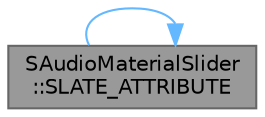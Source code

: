 digraph "SAudioMaterialSlider::SLATE_ATTRIBUTE"
{
 // INTERACTIVE_SVG=YES
 // LATEX_PDF_SIZE
  bgcolor="transparent";
  edge [fontname=Helvetica,fontsize=10,labelfontname=Helvetica,labelfontsize=10];
  node [fontname=Helvetica,fontsize=10,shape=box,height=0.2,width=0.4];
  rankdir="LR";
  Node1 [id="Node000001",label="SAudioMaterialSlider\l::SLATE_ATTRIBUTE",height=0.2,width=0.4,color="gray40", fillcolor="grey60", style="filled", fontcolor="black",tooltip="The tune speed of the slider handle."];
  Node1 -> Node1 [id="edge1_Node000001_Node000001",color="steelblue1",style="solid",tooltip=" "];
}
